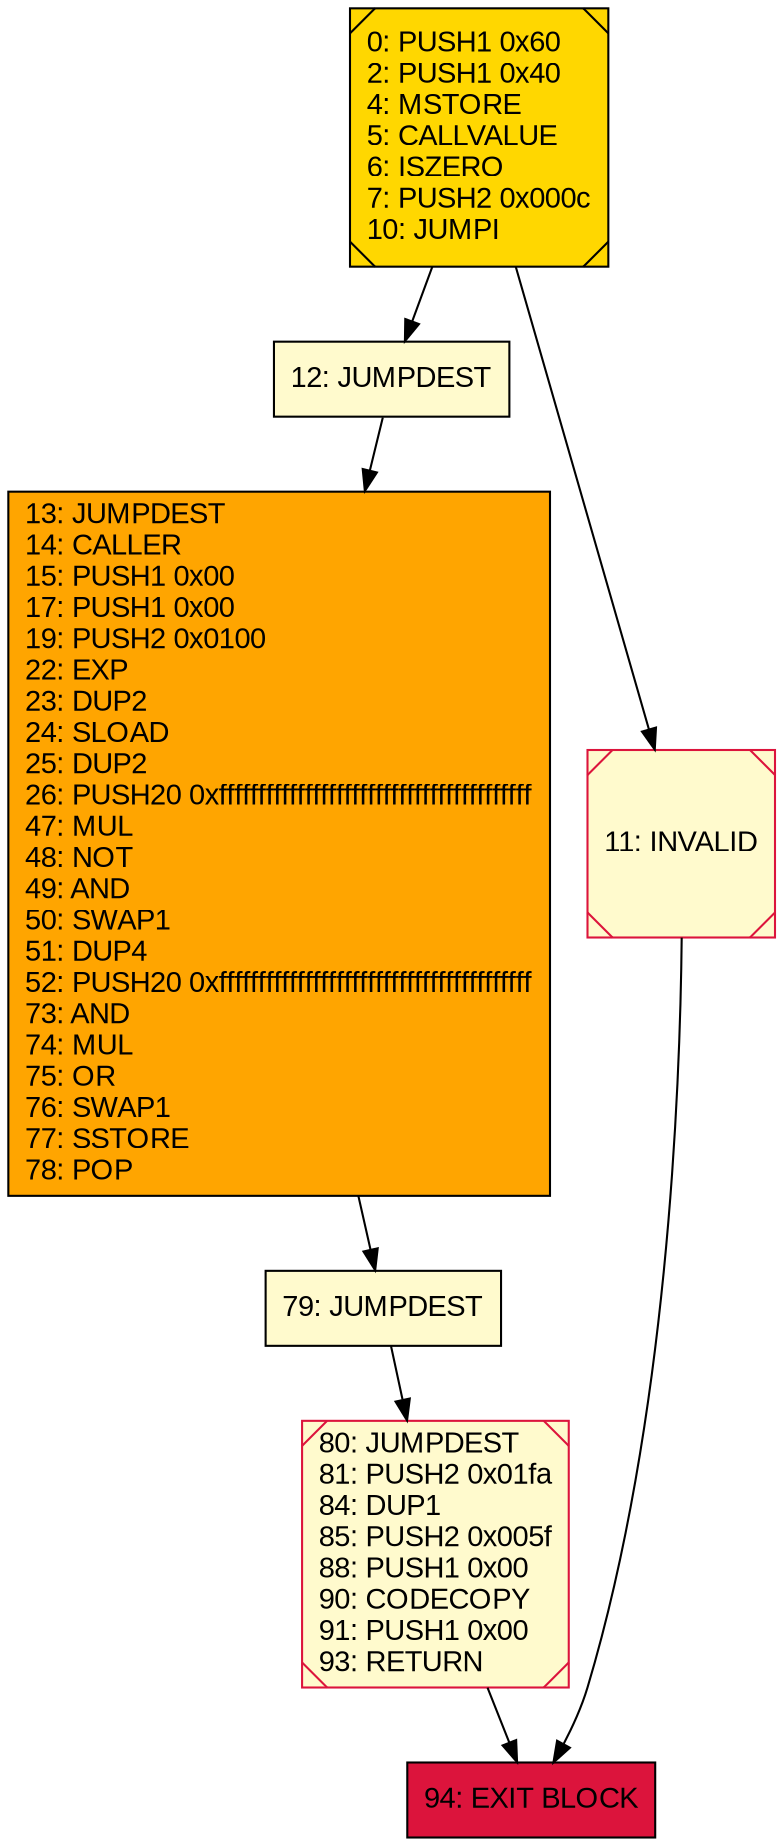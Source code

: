 digraph G {
bgcolor=transparent rankdir=UD;
node [shape=box style=filled color=black fillcolor=white fontname=arial fontcolor=black];
80 [label="80: JUMPDEST\l81: PUSH2 0x01fa\l84: DUP1\l85: PUSH2 0x005f\l88: PUSH1 0x00\l90: CODECOPY\l91: PUSH1 0x00\l93: RETURN\l" fillcolor=lemonchiffon shape=Msquare color=crimson ];
12 [label="12: JUMPDEST\l" fillcolor=lemonchiffon ];
79 [label="79: JUMPDEST\l" fillcolor=lemonchiffon ];
11 [label="11: INVALID\l" fillcolor=lemonchiffon shape=Msquare color=crimson ];
13 [label="13: JUMPDEST\l14: CALLER\l15: PUSH1 0x00\l17: PUSH1 0x00\l19: PUSH2 0x0100\l22: EXP\l23: DUP2\l24: SLOAD\l25: DUP2\l26: PUSH20 0xffffffffffffffffffffffffffffffffffffffff\l47: MUL\l48: NOT\l49: AND\l50: SWAP1\l51: DUP4\l52: PUSH20 0xffffffffffffffffffffffffffffffffffffffff\l73: AND\l74: MUL\l75: OR\l76: SWAP1\l77: SSTORE\l78: POP\l" fillcolor=orange ];
0 [label="0: PUSH1 0x60\l2: PUSH1 0x40\l4: MSTORE\l5: CALLVALUE\l6: ISZERO\l7: PUSH2 0x000c\l10: JUMPI\l" fillcolor=lemonchiffon shape=Msquare fillcolor=gold ];
94 [label="94: EXIT BLOCK\l" fillcolor=crimson ];
79 -> 80;
13 -> 79;
12 -> 13;
11 -> 94;
0 -> 12;
0 -> 11;
80 -> 94;
}